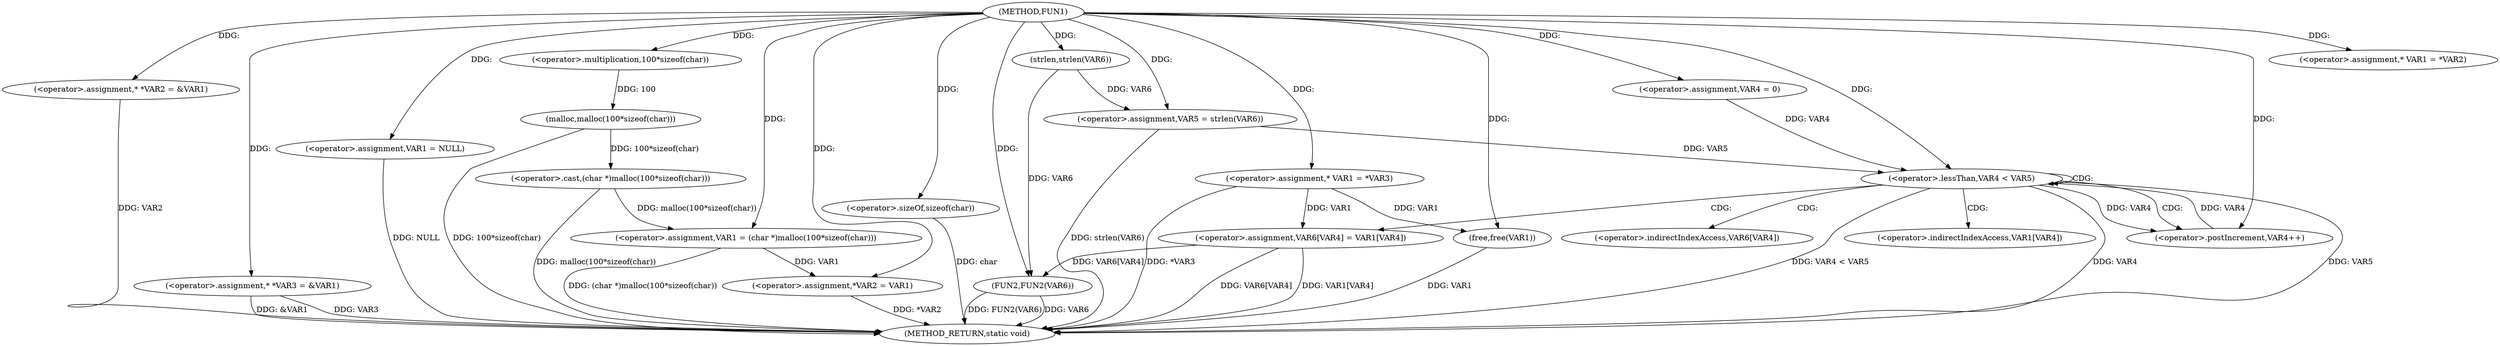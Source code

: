 digraph FUN1 {  
"1000100" [label = "(METHOD,FUN1)" ]
"1000170" [label = "(METHOD_RETURN,static void)" ]
"1000104" [label = "(<operator>.assignment,* *VAR2 = &VAR1)" ]
"1000109" [label = "(<operator>.assignment,* *VAR3 = &VAR1)" ]
"1000113" [label = "(<operator>.assignment,VAR1 = NULL)" ]
"1000118" [label = "(<operator>.assignment,* VAR1 = *VAR2)" ]
"1000122" [label = "(<operator>.assignment,VAR1 = (char *)malloc(100*sizeof(char)))" ]
"1000124" [label = "(<operator>.cast,(char *)malloc(100*sizeof(char)))" ]
"1000126" [label = "(malloc,malloc(100*sizeof(char)))" ]
"1000127" [label = "(<operator>.multiplication,100*sizeof(char))" ]
"1000129" [label = "(<operator>.sizeOf,sizeof(char))" ]
"1000131" [label = "(<operator>.assignment,*VAR2 = VAR1)" ]
"1000137" [label = "(<operator>.assignment,* VAR1 = *VAR3)" ]
"1000145" [label = "(<operator>.assignment,VAR5 = strlen(VAR6))" ]
"1000147" [label = "(strlen,strlen(VAR6))" ]
"1000150" [label = "(<operator>.assignment,VAR4 = 0)" ]
"1000153" [label = "(<operator>.lessThan,VAR4 < VAR5)" ]
"1000156" [label = "(<operator>.postIncrement,VAR4++)" ]
"1000159" [label = "(<operator>.assignment,VAR6[VAR4] = VAR1[VAR4])" ]
"1000166" [label = "(FUN2,FUN2(VAR6))" ]
"1000168" [label = "(free,free(VAR1))" ]
"1000160" [label = "(<operator>.indirectIndexAccess,VAR6[VAR4])" ]
"1000163" [label = "(<operator>.indirectIndexAccess,VAR1[VAR4])" ]
  "1000168" -> "1000170"  [ label = "DDG: VAR1"] 
  "1000104" -> "1000170"  [ label = "DDG: VAR2"] 
  "1000159" -> "1000170"  [ label = "DDG: VAR6[VAR4]"] 
  "1000166" -> "1000170"  [ label = "DDG: FUN2(VAR6)"] 
  "1000113" -> "1000170"  [ label = "DDG: NULL"] 
  "1000153" -> "1000170"  [ label = "DDG: VAR4"] 
  "1000159" -> "1000170"  [ label = "DDG: VAR1[VAR4]"] 
  "1000129" -> "1000170"  [ label = "DDG: char"] 
  "1000124" -> "1000170"  [ label = "DDG: malloc(100*sizeof(char))"] 
  "1000131" -> "1000170"  [ label = "DDG: *VAR2"] 
  "1000137" -> "1000170"  [ label = "DDG: *VAR3"] 
  "1000153" -> "1000170"  [ label = "DDG: VAR5"] 
  "1000166" -> "1000170"  [ label = "DDG: VAR6"] 
  "1000126" -> "1000170"  [ label = "DDG: 100*sizeof(char)"] 
  "1000153" -> "1000170"  [ label = "DDG: VAR4 < VAR5"] 
  "1000109" -> "1000170"  [ label = "DDG: VAR3"] 
  "1000145" -> "1000170"  [ label = "DDG: strlen(VAR6)"] 
  "1000109" -> "1000170"  [ label = "DDG: &VAR1"] 
  "1000122" -> "1000170"  [ label = "DDG: (char *)malloc(100*sizeof(char))"] 
  "1000100" -> "1000104"  [ label = "DDG: "] 
  "1000100" -> "1000109"  [ label = "DDG: "] 
  "1000100" -> "1000113"  [ label = "DDG: "] 
  "1000100" -> "1000118"  [ label = "DDG: "] 
  "1000124" -> "1000122"  [ label = "DDG: malloc(100*sizeof(char))"] 
  "1000100" -> "1000122"  [ label = "DDG: "] 
  "1000126" -> "1000124"  [ label = "DDG: 100*sizeof(char)"] 
  "1000127" -> "1000126"  [ label = "DDG: 100"] 
  "1000100" -> "1000127"  [ label = "DDG: "] 
  "1000100" -> "1000129"  [ label = "DDG: "] 
  "1000122" -> "1000131"  [ label = "DDG: VAR1"] 
  "1000100" -> "1000131"  [ label = "DDG: "] 
  "1000100" -> "1000137"  [ label = "DDG: "] 
  "1000147" -> "1000145"  [ label = "DDG: VAR6"] 
  "1000100" -> "1000145"  [ label = "DDG: "] 
  "1000100" -> "1000147"  [ label = "DDG: "] 
  "1000100" -> "1000150"  [ label = "DDG: "] 
  "1000150" -> "1000153"  [ label = "DDG: VAR4"] 
  "1000156" -> "1000153"  [ label = "DDG: VAR4"] 
  "1000100" -> "1000153"  [ label = "DDG: "] 
  "1000145" -> "1000153"  [ label = "DDG: VAR5"] 
  "1000153" -> "1000156"  [ label = "DDG: VAR4"] 
  "1000100" -> "1000156"  [ label = "DDG: "] 
  "1000137" -> "1000159"  [ label = "DDG: VAR1"] 
  "1000159" -> "1000166"  [ label = "DDG: VAR6[VAR4]"] 
  "1000147" -> "1000166"  [ label = "DDG: VAR6"] 
  "1000100" -> "1000166"  [ label = "DDG: "] 
  "1000137" -> "1000168"  [ label = "DDG: VAR1"] 
  "1000100" -> "1000168"  [ label = "DDG: "] 
  "1000153" -> "1000163"  [ label = "CDG: "] 
  "1000153" -> "1000156"  [ label = "CDG: "] 
  "1000153" -> "1000160"  [ label = "CDG: "] 
  "1000153" -> "1000153"  [ label = "CDG: "] 
  "1000153" -> "1000159"  [ label = "CDG: "] 
}
